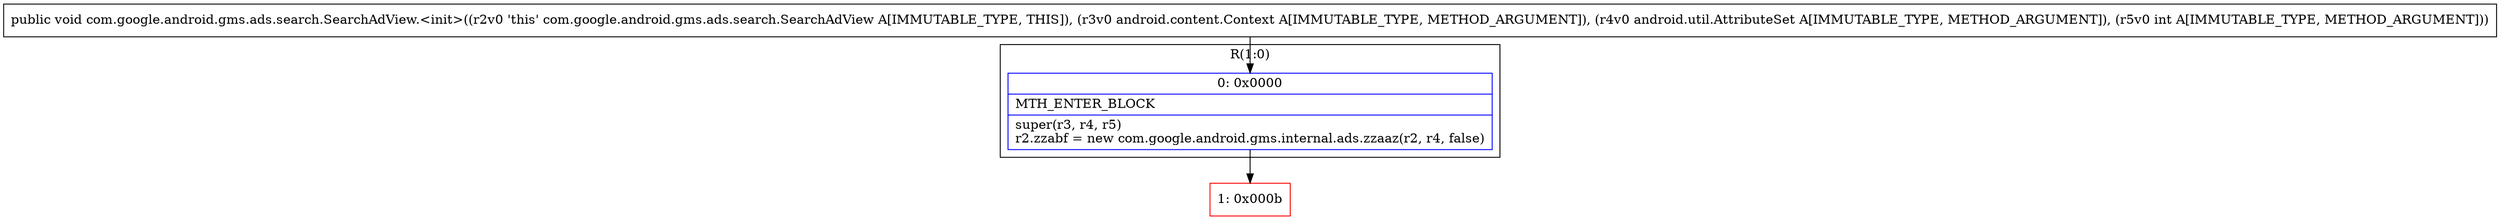 digraph "CFG forcom.google.android.gms.ads.search.SearchAdView.\<init\>(Landroid\/content\/Context;Landroid\/util\/AttributeSet;I)V" {
subgraph cluster_Region_1883330927 {
label = "R(1:0)";
node [shape=record,color=blue];
Node_0 [shape=record,label="{0\:\ 0x0000|MTH_ENTER_BLOCK\l|super(r3, r4, r5)\lr2.zzabf = new com.google.android.gms.internal.ads.zzaaz(r2, r4, false)\l}"];
}
Node_1 [shape=record,color=red,label="{1\:\ 0x000b}"];
MethodNode[shape=record,label="{public void com.google.android.gms.ads.search.SearchAdView.\<init\>((r2v0 'this' com.google.android.gms.ads.search.SearchAdView A[IMMUTABLE_TYPE, THIS]), (r3v0 android.content.Context A[IMMUTABLE_TYPE, METHOD_ARGUMENT]), (r4v0 android.util.AttributeSet A[IMMUTABLE_TYPE, METHOD_ARGUMENT]), (r5v0 int A[IMMUTABLE_TYPE, METHOD_ARGUMENT])) }"];
MethodNode -> Node_0;
Node_0 -> Node_1;
}


